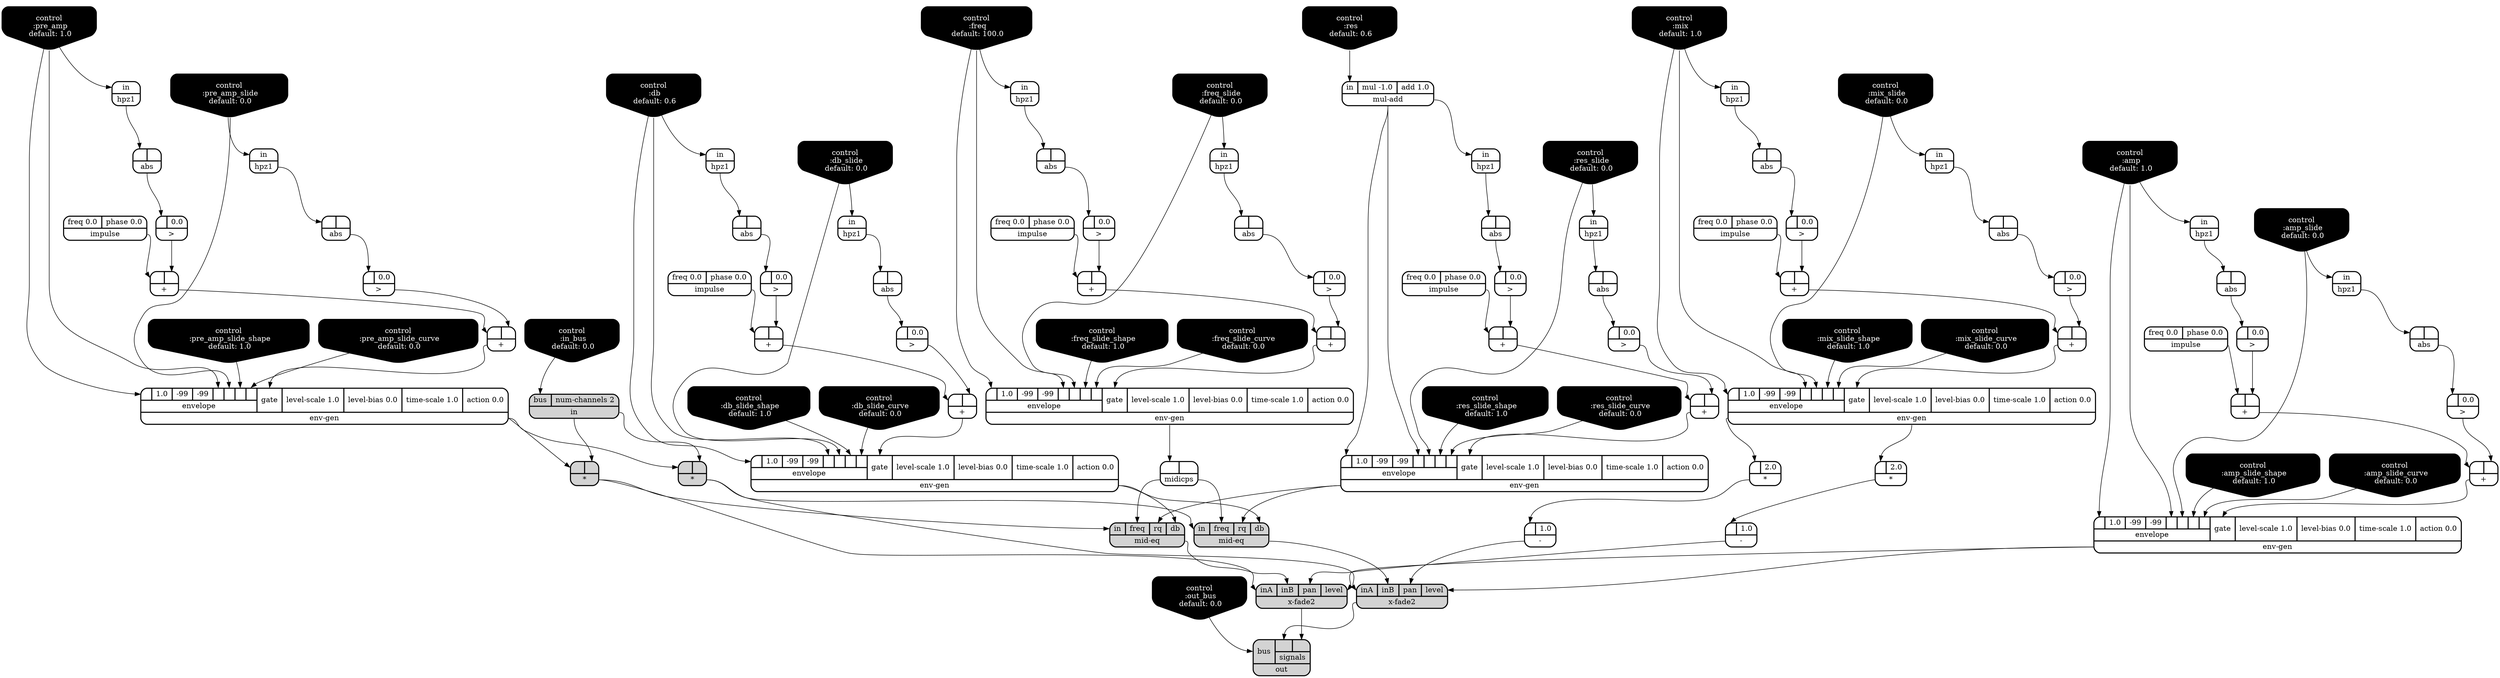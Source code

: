 digraph synthdef {
39 [label = "{{ <a> |<b> 2.0} |<__UG_NAME__>* }" style="bold, rounded" shape=record rankdir=LR];
58 [label = "{{ <a> |<b> 2.0} |<__UG_NAME__>* }" style="bold, rounded" shape=record rankdir=LR];
62 [label = "{{ <a> |<b> } |<__UG_NAME__>* }" style="filled, bold, rounded"  shape=record rankdir=LR];
83 [label = "{{ <a> |<b> } |<__UG_NAME__>* }" style="filled, bold, rounded"  shape=record rankdir=LR];
33 [label = "{{ <a> |<b> } |<__UG_NAME__>+ }" style="bold, rounded" shape=record rankdir=LR];
37 [label = "{{ <a> |<b> } |<__UG_NAME__>+ }" style="bold, rounded" shape=record rankdir=LR];
45 [label = "{{ <a> |<b> } |<__UG_NAME__>+ }" style="bold, rounded" shape=record rankdir=LR];
47 [label = "{{ <a> |<b> } |<__UG_NAME__>+ }" style="bold, rounded" shape=record rankdir=LR];
54 [label = "{{ <a> |<b> } |<__UG_NAME__>+ }" style="bold, rounded" shape=record rankdir=LR];
75 [label = "{{ <a> |<b> } |<__UG_NAME__>+ }" style="bold, rounded" shape=record rankdir=LR];
77 [label = "{{ <a> |<b> } |<__UG_NAME__>+ }" style="bold, rounded" shape=record rankdir=LR];
79 [label = "{{ <a> |<b> } |<__UG_NAME__>+ }" style="bold, rounded" shape=record rankdir=LR];
85 [label = "{{ <a> |<b> } |<__UG_NAME__>+ }" style="bold, rounded" shape=record rankdir=LR];
86 [label = "{{ <a> |<b> } |<__UG_NAME__>+ }" style="bold, rounded" shape=record rankdir=LR];
89 [label = "{{ <a> |<b> } |<__UG_NAME__>+ }" style="bold, rounded" shape=record rankdir=LR];
92 [label = "{{ <a> |<b> } |<__UG_NAME__>+ }" style="bold, rounded" shape=record rankdir=LR];
40 [label = "{{ <a> |<b> 1.0} |<__UG_NAME__>- }" style="bold, rounded" shape=record rankdir=LR];
97 [label = "{{ <a> |<b> 1.0} |<__UG_NAME__>- }" style="bold, rounded" shape=record rankdir=LR];
28 [label = "{{ <a> |<b> 0.0} |<__UG_NAME__>\> }" style="bold, rounded" shape=record rankdir=LR];
36 [label = "{{ <a> |<b> 0.0} |<__UG_NAME__>\> }" style="bold, rounded" shape=record rankdir=LR];
44 [label = "{{ <a> |<b> 0.0} |<__UG_NAME__>\> }" style="bold, rounded" shape=record rankdir=LR];
46 [label = "{{ <a> |<b> 0.0} |<__UG_NAME__>\> }" style="bold, rounded" shape=record rankdir=LR];
49 [label = "{{ <a> |<b> 0.0} |<__UG_NAME__>\> }" style="bold, rounded" shape=record rankdir=LR];
53 [label = "{{ <a> |<b> 0.0} |<__UG_NAME__>\> }" style="bold, rounded" shape=record rankdir=LR];
65 [label = "{{ <a> |<b> 0.0} |<__UG_NAME__>\> }" style="bold, rounded" shape=record rankdir=LR];
68 [label = "{{ <a> |<b> 0.0} |<__UG_NAME__>\> }" style="bold, rounded" shape=record rankdir=LR];
74 [label = "{{ <a> |<b> 0.0} |<__UG_NAME__>\> }" style="bold, rounded" shape=record rankdir=LR];
76 [label = "{{ <a> |<b> 0.0} |<__UG_NAME__>\> }" style="bold, rounded" shape=record rankdir=LR];
84 [label = "{{ <a> |<b> 0.0} |<__UG_NAME__>\> }" style="bold, rounded" shape=record rankdir=LR];
91 [label = "{{ <a> |<b> 0.0} |<__UG_NAME__>\> }" style="bold, rounded" shape=record rankdir=LR];
27 [label = "{{ <a> |<b> } |<__UG_NAME__>abs }" style="bold, rounded" shape=record rankdir=LR];
30 [label = "{{ <a> |<b> } |<__UG_NAME__>abs }" style="bold, rounded" shape=record rankdir=LR];
35 [label = "{{ <a> |<b> } |<__UG_NAME__>abs }" style="bold, rounded" shape=record rankdir=LR];
43 [label = "{{ <a> |<b> } |<__UG_NAME__>abs }" style="bold, rounded" shape=record rankdir=LR];
48 [label = "{{ <a> |<b> } |<__UG_NAME__>abs }" style="bold, rounded" shape=record rankdir=LR];
52 [label = "{{ <a> |<b> } |<__UG_NAME__>abs }" style="bold, rounded" shape=record rankdir=LR];
56 [label = "{{ <a> |<b> } |<__UG_NAME__>abs }" style="bold, rounded" shape=record rankdir=LR];
64 [label = "{{ <a> |<b> } |<__UG_NAME__>abs }" style="bold, rounded" shape=record rankdir=LR];
67 [label = "{{ <a> |<b> } |<__UG_NAME__>abs }" style="bold, rounded" shape=record rankdir=LR];
73 [label = "{{ <a> |<b> } |<__UG_NAME__>abs }" style="bold, rounded" shape=record rankdir=LR];
81 [label = "{{ <a> |<b> } |<__UG_NAME__>abs }" style="bold, rounded" shape=record rankdir=LR];
90 [label = "{{ <a> |<b> } |<__UG_NAME__>abs }" style="bold, rounded" shape=record rankdir=LR];
0 [label = "control
 :amp
 default: 1.0" shape=invhouse style="rounded, filled, bold" fillcolor=black fontcolor=white ]; 
1 [label = "control
 :amp_slide
 default: 0.0" shape=invhouse style="rounded, filled, bold" fillcolor=black fontcolor=white ]; 
2 [label = "control
 :amp_slide_shape
 default: 1.0" shape=invhouse style="rounded, filled, bold" fillcolor=black fontcolor=white ]; 
3 [label = "control
 :amp_slide_curve
 default: 0.0" shape=invhouse style="rounded, filled, bold" fillcolor=black fontcolor=white ]; 
4 [label = "control
 :mix
 default: 1.0" shape=invhouse style="rounded, filled, bold" fillcolor=black fontcolor=white ]; 
5 [label = "control
 :mix_slide
 default: 0.0" shape=invhouse style="rounded, filled, bold" fillcolor=black fontcolor=white ]; 
6 [label = "control
 :mix_slide_shape
 default: 1.0" shape=invhouse style="rounded, filled, bold" fillcolor=black fontcolor=white ]; 
7 [label = "control
 :mix_slide_curve
 default: 0.0" shape=invhouse style="rounded, filled, bold" fillcolor=black fontcolor=white ]; 
8 [label = "control
 :pre_amp
 default: 1.0" shape=invhouse style="rounded, filled, bold" fillcolor=black fontcolor=white ]; 
9 [label = "control
 :pre_amp_slide
 default: 0.0" shape=invhouse style="rounded, filled, bold" fillcolor=black fontcolor=white ]; 
10 [label = "control
 :pre_amp_slide_shape
 default: 1.0" shape=invhouse style="rounded, filled, bold" fillcolor=black fontcolor=white ]; 
11 [label = "control
 :pre_amp_slide_curve
 default: 0.0" shape=invhouse style="rounded, filled, bold" fillcolor=black fontcolor=white ]; 
12 [label = "control
 :freq
 default: 100.0" shape=invhouse style="rounded, filled, bold" fillcolor=black fontcolor=white ]; 
13 [label = "control
 :freq_slide
 default: 0.0" shape=invhouse style="rounded, filled, bold" fillcolor=black fontcolor=white ]; 
14 [label = "control
 :freq_slide_shape
 default: 1.0" shape=invhouse style="rounded, filled, bold" fillcolor=black fontcolor=white ]; 
15 [label = "control
 :freq_slide_curve
 default: 0.0" shape=invhouse style="rounded, filled, bold" fillcolor=black fontcolor=white ]; 
16 [label = "control
 :res
 default: 0.6" shape=invhouse style="rounded, filled, bold" fillcolor=black fontcolor=white ]; 
17 [label = "control
 :res_slide
 default: 0.0" shape=invhouse style="rounded, filled, bold" fillcolor=black fontcolor=white ]; 
18 [label = "control
 :res_slide_shape
 default: 1.0" shape=invhouse style="rounded, filled, bold" fillcolor=black fontcolor=white ]; 
19 [label = "control
 :res_slide_curve
 default: 0.0" shape=invhouse style="rounded, filled, bold" fillcolor=black fontcolor=white ]; 
20 [label = "control
 :db
 default: 0.6" shape=invhouse style="rounded, filled, bold" fillcolor=black fontcolor=white ]; 
21 [label = "control
 :db_slide
 default: 0.0" shape=invhouse style="rounded, filled, bold" fillcolor=black fontcolor=white ]; 
22 [label = "control
 :db_slide_shape
 default: 1.0" shape=invhouse style="rounded, filled, bold" fillcolor=black fontcolor=white ]; 
23 [label = "control
 :db_slide_curve
 default: 0.0" shape=invhouse style="rounded, filled, bold" fillcolor=black fontcolor=white ]; 
24 [label = "control
 :in_bus
 default: 0.0" shape=invhouse style="rounded, filled, bold" fillcolor=black fontcolor=white ]; 
25 [label = "control
 :out_bus
 default: 0.0" shape=invhouse style="rounded, filled, bold" fillcolor=black fontcolor=white ]; 
38 [label = "{{ {{<envelope___control___0>|1.0|-99|-99|<envelope___control___4>|<envelope___control___5>|<envelope___control___6>|<envelope___control___7>}|envelope}|<gate> gate|<level____scale> level-scale 1.0|<level____bias> level-bias 0.0|<time____scale> time-scale 1.0|<action> action 0.0} |<__UG_NAME__>env-gen }" style="bold, rounded" shape=record rankdir=LR];
60 [label = "{{ {{<envelope___control___0>|1.0|-99|-99|<envelope___control___4>|<envelope___control___5>|<envelope___control___6>|<envelope___control___7>}|envelope}|<gate> gate|<level____scale> level-scale 1.0|<level____bias> level-bias 0.0|<time____scale> time-scale 1.0|<action> action 0.0} |<__UG_NAME__>env-gen }" style="bold, rounded" shape=record rankdir=LR];
78 [label = "{{ {{<envelope___mul____add___0>|1.0|-99|-99|<envelope___mul____add___4>|<envelope___control___5>|<envelope___control___6>|<envelope___control___7>}|envelope}|<gate> gate|<level____scale> level-scale 1.0|<level____bias> level-bias 0.0|<time____scale> time-scale 1.0|<action> action 0.0} |<__UG_NAME__>env-gen }" style="bold, rounded" shape=record rankdir=LR];
82 [label = "{{ {{<envelope___control___0>|1.0|-99|-99|<envelope___control___4>|<envelope___control___5>|<envelope___control___6>|<envelope___control___7>}|envelope}|<gate> gate|<level____scale> level-scale 1.0|<level____bias> level-bias 0.0|<time____scale> time-scale 1.0|<action> action 0.0} |<__UG_NAME__>env-gen }" style="bold, rounded" shape=record rankdir=LR];
87 [label = "{{ {{<envelope___control___0>|1.0|-99|-99|<envelope___control___4>|<envelope___control___5>|<envelope___control___6>|<envelope___control___7>}|envelope}|<gate> gate|<level____scale> level-scale 1.0|<level____bias> level-bias 0.0|<time____scale> time-scale 1.0|<action> action 0.0} |<__UG_NAME__>env-gen }" style="bold, rounded" shape=record rankdir=LR];
93 [label = "{{ {{<envelope___control___0>|1.0|-99|-99|<envelope___control___4>|<envelope___control___5>|<envelope___control___6>|<envelope___control___7>}|envelope}|<gate> gate|<level____scale> level-scale 1.0|<level____bias> level-bias 0.0|<time____scale> time-scale 1.0|<action> action 0.0} |<__UG_NAME__>env-gen }" style="bold, rounded" shape=record rankdir=LR];
26 [label = "{{ <in> in} |<__UG_NAME__>hpz1 }" style="bold, rounded" shape=record rankdir=LR];
29 [label = "{{ <in> in} |<__UG_NAME__>hpz1 }" style="bold, rounded" shape=record rankdir=LR];
31 [label = "{{ <in> in} |<__UG_NAME__>hpz1 }" style="bold, rounded" shape=record rankdir=LR];
34 [label = "{{ <in> in} |<__UG_NAME__>hpz1 }" style="bold, rounded" shape=record rankdir=LR];
42 [label = "{{ <in> in} |<__UG_NAME__>hpz1 }" style="bold, rounded" shape=record rankdir=LR];
51 [label = "{{ <in> in} |<__UG_NAME__>hpz1 }" style="bold, rounded" shape=record rankdir=LR];
55 [label = "{{ <in> in} |<__UG_NAME__>hpz1 }" style="bold, rounded" shape=record rankdir=LR];
63 [label = "{{ <in> in} |<__UG_NAME__>hpz1 }" style="bold, rounded" shape=record rankdir=LR];
66 [label = "{{ <in> in} |<__UG_NAME__>hpz1 }" style="bold, rounded" shape=record rankdir=LR];
69 [label = "{{ <in> in} |<__UG_NAME__>hpz1 }" style="bold, rounded" shape=record rankdir=LR];
71 [label = "{{ <in> in} |<__UG_NAME__>hpz1 }" style="bold, rounded" shape=record rankdir=LR];
80 [label = "{{ <in> in} |<__UG_NAME__>hpz1 }" style="bold, rounded" shape=record rankdir=LR];
32 [label = "{{ <freq> freq 0.0|<phase> phase 0.0} |<__UG_NAME__>impulse }" style="bold, rounded" shape=record rankdir=LR];
41 [label = "{{ <freq> freq 0.0|<phase> phase 0.0} |<__UG_NAME__>impulse }" style="bold, rounded" shape=record rankdir=LR];
50 [label = "{{ <freq> freq 0.0|<phase> phase 0.0} |<__UG_NAME__>impulse }" style="bold, rounded" shape=record rankdir=LR];
57 [label = "{{ <freq> freq 0.0|<phase> phase 0.0} |<__UG_NAME__>impulse }" style="bold, rounded" shape=record rankdir=LR];
59 [label = "{{ <freq> freq 0.0|<phase> phase 0.0} |<__UG_NAME__>impulse }" style="bold, rounded" shape=record rankdir=LR];
72 [label = "{{ <freq> freq 0.0|<phase> phase 0.0} |<__UG_NAME__>impulse }" style="bold, rounded" shape=record rankdir=LR];
61 [label = "{{ <bus> bus|<num____channels> num-channels 2} |<__UG_NAME__>in }" style="filled, bold, rounded"  shape=record rankdir=LR];
94 [label = "{{ <in> in|<freq> freq|<rq> rq|<db> db} |<__UG_NAME__>mid-eq }" style="filled, bold, rounded"  shape=record rankdir=LR];
96 [label = "{{ <in> in|<freq> freq|<rq> rq|<db> db} |<__UG_NAME__>mid-eq }" style="filled, bold, rounded"  shape=record rankdir=LR];
88 [label = "{{ <a> |<b> } |<__UG_NAME__>midicps }" style="bold, rounded" shape=record rankdir=LR];
70 [label = "{{ <in> in|<mul> mul -1.0|<add> add 1.0} |<__UG_NAME__>mul-add }" style="bold, rounded" shape=record rankdir=LR];
99 [label = "{{ <bus> bus|{{<signals___x____fade2___0>|<signals___x____fade2___1>}|signals}} |<__UG_NAME__>out }" style="filled, bold, rounded"  shape=record rankdir=LR];
95 [label = "{{ <ina> inA|<inb> inB|<pan> pan|<level> level} |<__UG_NAME__>x-fade2 }" style="filled, bold, rounded"  shape=record rankdir=LR];
98 [label = "{{ <ina> inA|<inb> inB|<pan> pan|<level> level} |<__UG_NAME__>x-fade2 }" style="filled, bold, rounded"  shape=record rankdir=LR];

38:__UG_NAME__ -> 39:a ;
38:__UG_NAME__ -> 58:a ;
61:__UG_NAME__ -> 62:b ;
60:__UG_NAME__ -> 62:a ;
61:__UG_NAME__ -> 83:b ;
60:__UG_NAME__ -> 83:a ;
28:__UG_NAME__ -> 33:b ;
32:__UG_NAME__ -> 33:a ;
36:__UG_NAME__ -> 37:b ;
33:__UG_NAME__ -> 37:a ;
44:__UG_NAME__ -> 45:b ;
41:__UG_NAME__ -> 45:a ;
46:__UG_NAME__ -> 47:b ;
45:__UG_NAME__ -> 47:a ;
53:__UG_NAME__ -> 54:b ;
50:__UG_NAME__ -> 54:a ;
74:__UG_NAME__ -> 75:b ;
57:__UG_NAME__ -> 75:a ;
76:__UG_NAME__ -> 77:b ;
75:__UG_NAME__ -> 77:a ;
68:__UG_NAME__ -> 79:b ;
54:__UG_NAME__ -> 79:a ;
84:__UG_NAME__ -> 85:b ;
59:__UG_NAME__ -> 85:a ;
65:__UG_NAME__ -> 86:b ;
85:__UG_NAME__ -> 86:a ;
49:__UG_NAME__ -> 89:b ;
72:__UG_NAME__ -> 89:a ;
91:__UG_NAME__ -> 92:b ;
89:__UG_NAME__ -> 92:a ;
39:__UG_NAME__ -> 40:a ;
58:__UG_NAME__ -> 97:a ;
27:__UG_NAME__ -> 28:a ;
35:__UG_NAME__ -> 36:a ;
43:__UG_NAME__ -> 44:a ;
30:__UG_NAME__ -> 46:a ;
48:__UG_NAME__ -> 49:a ;
52:__UG_NAME__ -> 53:a ;
64:__UG_NAME__ -> 65:a ;
67:__UG_NAME__ -> 68:a ;
73:__UG_NAME__ -> 74:a ;
56:__UG_NAME__ -> 76:a ;
81:__UG_NAME__ -> 84:a ;
90:__UG_NAME__ -> 91:a ;
26:__UG_NAME__ -> 27:a ;
29:__UG_NAME__ -> 30:a ;
34:__UG_NAME__ -> 35:a ;
42:__UG_NAME__ -> 43:a ;
31:__UG_NAME__ -> 48:a ;
51:__UG_NAME__ -> 52:a ;
55:__UG_NAME__ -> 56:a ;
63:__UG_NAME__ -> 64:a ;
66:__UG_NAME__ -> 67:a ;
71:__UG_NAME__ -> 73:a ;
80:__UG_NAME__ -> 81:a ;
69:__UG_NAME__ -> 90:a ;
37:__UG_NAME__ -> 38:gate ;
4:__UG_NAME__ -> 38:envelope___control___0 ;
4:__UG_NAME__ -> 38:envelope___control___4 ;
5:__UG_NAME__ -> 38:envelope___control___5 ;
6:__UG_NAME__ -> 38:envelope___control___6 ;
7:__UG_NAME__ -> 38:envelope___control___7 ;
47:__UG_NAME__ -> 60:gate ;
8:__UG_NAME__ -> 60:envelope___control___0 ;
8:__UG_NAME__ -> 60:envelope___control___4 ;
9:__UG_NAME__ -> 60:envelope___control___5 ;
10:__UG_NAME__ -> 60:envelope___control___6 ;
11:__UG_NAME__ -> 60:envelope___control___7 ;
77:__UG_NAME__ -> 78:gate ;
70:__UG_NAME__ -> 78:envelope___mul____add___0 ;
70:__UG_NAME__ -> 78:envelope___mul____add___4 ;
17:__UG_NAME__ -> 78:envelope___control___5 ;
18:__UG_NAME__ -> 78:envelope___control___6 ;
19:__UG_NAME__ -> 78:envelope___control___7 ;
79:__UG_NAME__ -> 82:gate ;
0:__UG_NAME__ -> 82:envelope___control___0 ;
0:__UG_NAME__ -> 82:envelope___control___4 ;
1:__UG_NAME__ -> 82:envelope___control___5 ;
2:__UG_NAME__ -> 82:envelope___control___6 ;
3:__UG_NAME__ -> 82:envelope___control___7 ;
86:__UG_NAME__ -> 87:gate ;
12:__UG_NAME__ -> 87:envelope___control___0 ;
12:__UG_NAME__ -> 87:envelope___control___4 ;
13:__UG_NAME__ -> 87:envelope___control___5 ;
14:__UG_NAME__ -> 87:envelope___control___6 ;
15:__UG_NAME__ -> 87:envelope___control___7 ;
92:__UG_NAME__ -> 93:gate ;
20:__UG_NAME__ -> 93:envelope___control___0 ;
20:__UG_NAME__ -> 93:envelope___control___4 ;
21:__UG_NAME__ -> 93:envelope___control___5 ;
22:__UG_NAME__ -> 93:envelope___control___6 ;
23:__UG_NAME__ -> 93:envelope___control___7 ;
4:__UG_NAME__ -> 26:in ;
9:__UG_NAME__ -> 29:in ;
20:__UG_NAME__ -> 31:in ;
5:__UG_NAME__ -> 34:in ;
8:__UG_NAME__ -> 42:in ;
0:__UG_NAME__ -> 51:in ;
17:__UG_NAME__ -> 55:in ;
13:__UG_NAME__ -> 63:in ;
1:__UG_NAME__ -> 66:in ;
21:__UG_NAME__ -> 69:in ;
70:__UG_NAME__ -> 71:in ;
12:__UG_NAME__ -> 80:in ;
24:__UG_NAME__ -> 61:bus ;
93:__UG_NAME__ -> 94:db ;
78:__UG_NAME__ -> 94:rq ;
88:__UG_NAME__ -> 94:freq ;
83:__UG_NAME__ -> 94:in ;
93:__UG_NAME__ -> 96:db ;
78:__UG_NAME__ -> 96:rq ;
88:__UG_NAME__ -> 96:freq ;
62:__UG_NAME__ -> 96:in ;
87:__UG_NAME__ -> 88:a ;
16:__UG_NAME__ -> 70:in ;
95:__UG_NAME__ -> 99:signals___x____fade2___0 ;
98:__UG_NAME__ -> 99:signals___x____fade2___1 ;
25:__UG_NAME__ -> 99:bus ;
82:__UG_NAME__ -> 95:level ;
40:__UG_NAME__ -> 95:pan ;
94:__UG_NAME__ -> 95:inb ;
83:__UG_NAME__ -> 95:ina ;
82:__UG_NAME__ -> 98:level ;
97:__UG_NAME__ -> 98:pan ;
96:__UG_NAME__ -> 98:inb ;
62:__UG_NAME__ -> 98:ina ;

}